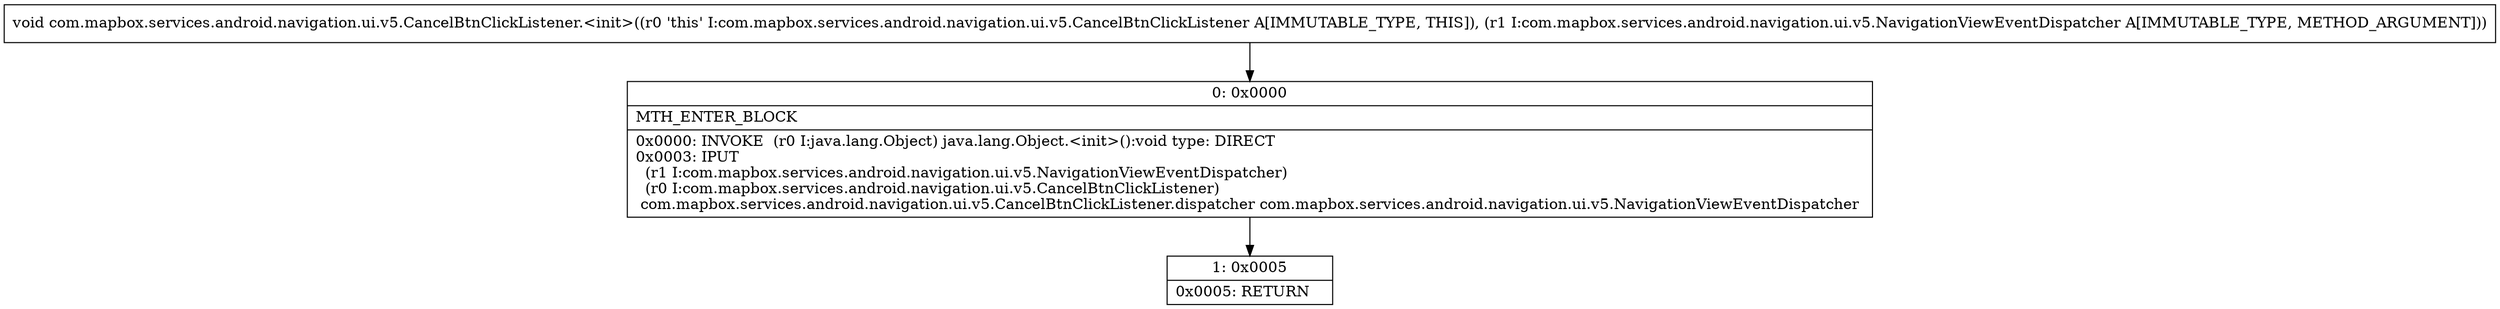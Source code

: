 digraph "CFG forcom.mapbox.services.android.navigation.ui.v5.CancelBtnClickListener.\<init\>(Lcom\/mapbox\/services\/android\/navigation\/ui\/v5\/NavigationViewEventDispatcher;)V" {
Node_0 [shape=record,label="{0\:\ 0x0000|MTH_ENTER_BLOCK\l|0x0000: INVOKE  (r0 I:java.lang.Object) java.lang.Object.\<init\>():void type: DIRECT \l0x0003: IPUT  \l  (r1 I:com.mapbox.services.android.navigation.ui.v5.NavigationViewEventDispatcher)\l  (r0 I:com.mapbox.services.android.navigation.ui.v5.CancelBtnClickListener)\l com.mapbox.services.android.navigation.ui.v5.CancelBtnClickListener.dispatcher com.mapbox.services.android.navigation.ui.v5.NavigationViewEventDispatcher \l}"];
Node_1 [shape=record,label="{1\:\ 0x0005|0x0005: RETURN   \l}"];
MethodNode[shape=record,label="{void com.mapbox.services.android.navigation.ui.v5.CancelBtnClickListener.\<init\>((r0 'this' I:com.mapbox.services.android.navigation.ui.v5.CancelBtnClickListener A[IMMUTABLE_TYPE, THIS]), (r1 I:com.mapbox.services.android.navigation.ui.v5.NavigationViewEventDispatcher A[IMMUTABLE_TYPE, METHOD_ARGUMENT])) }"];
MethodNode -> Node_0;
Node_0 -> Node_1;
}

